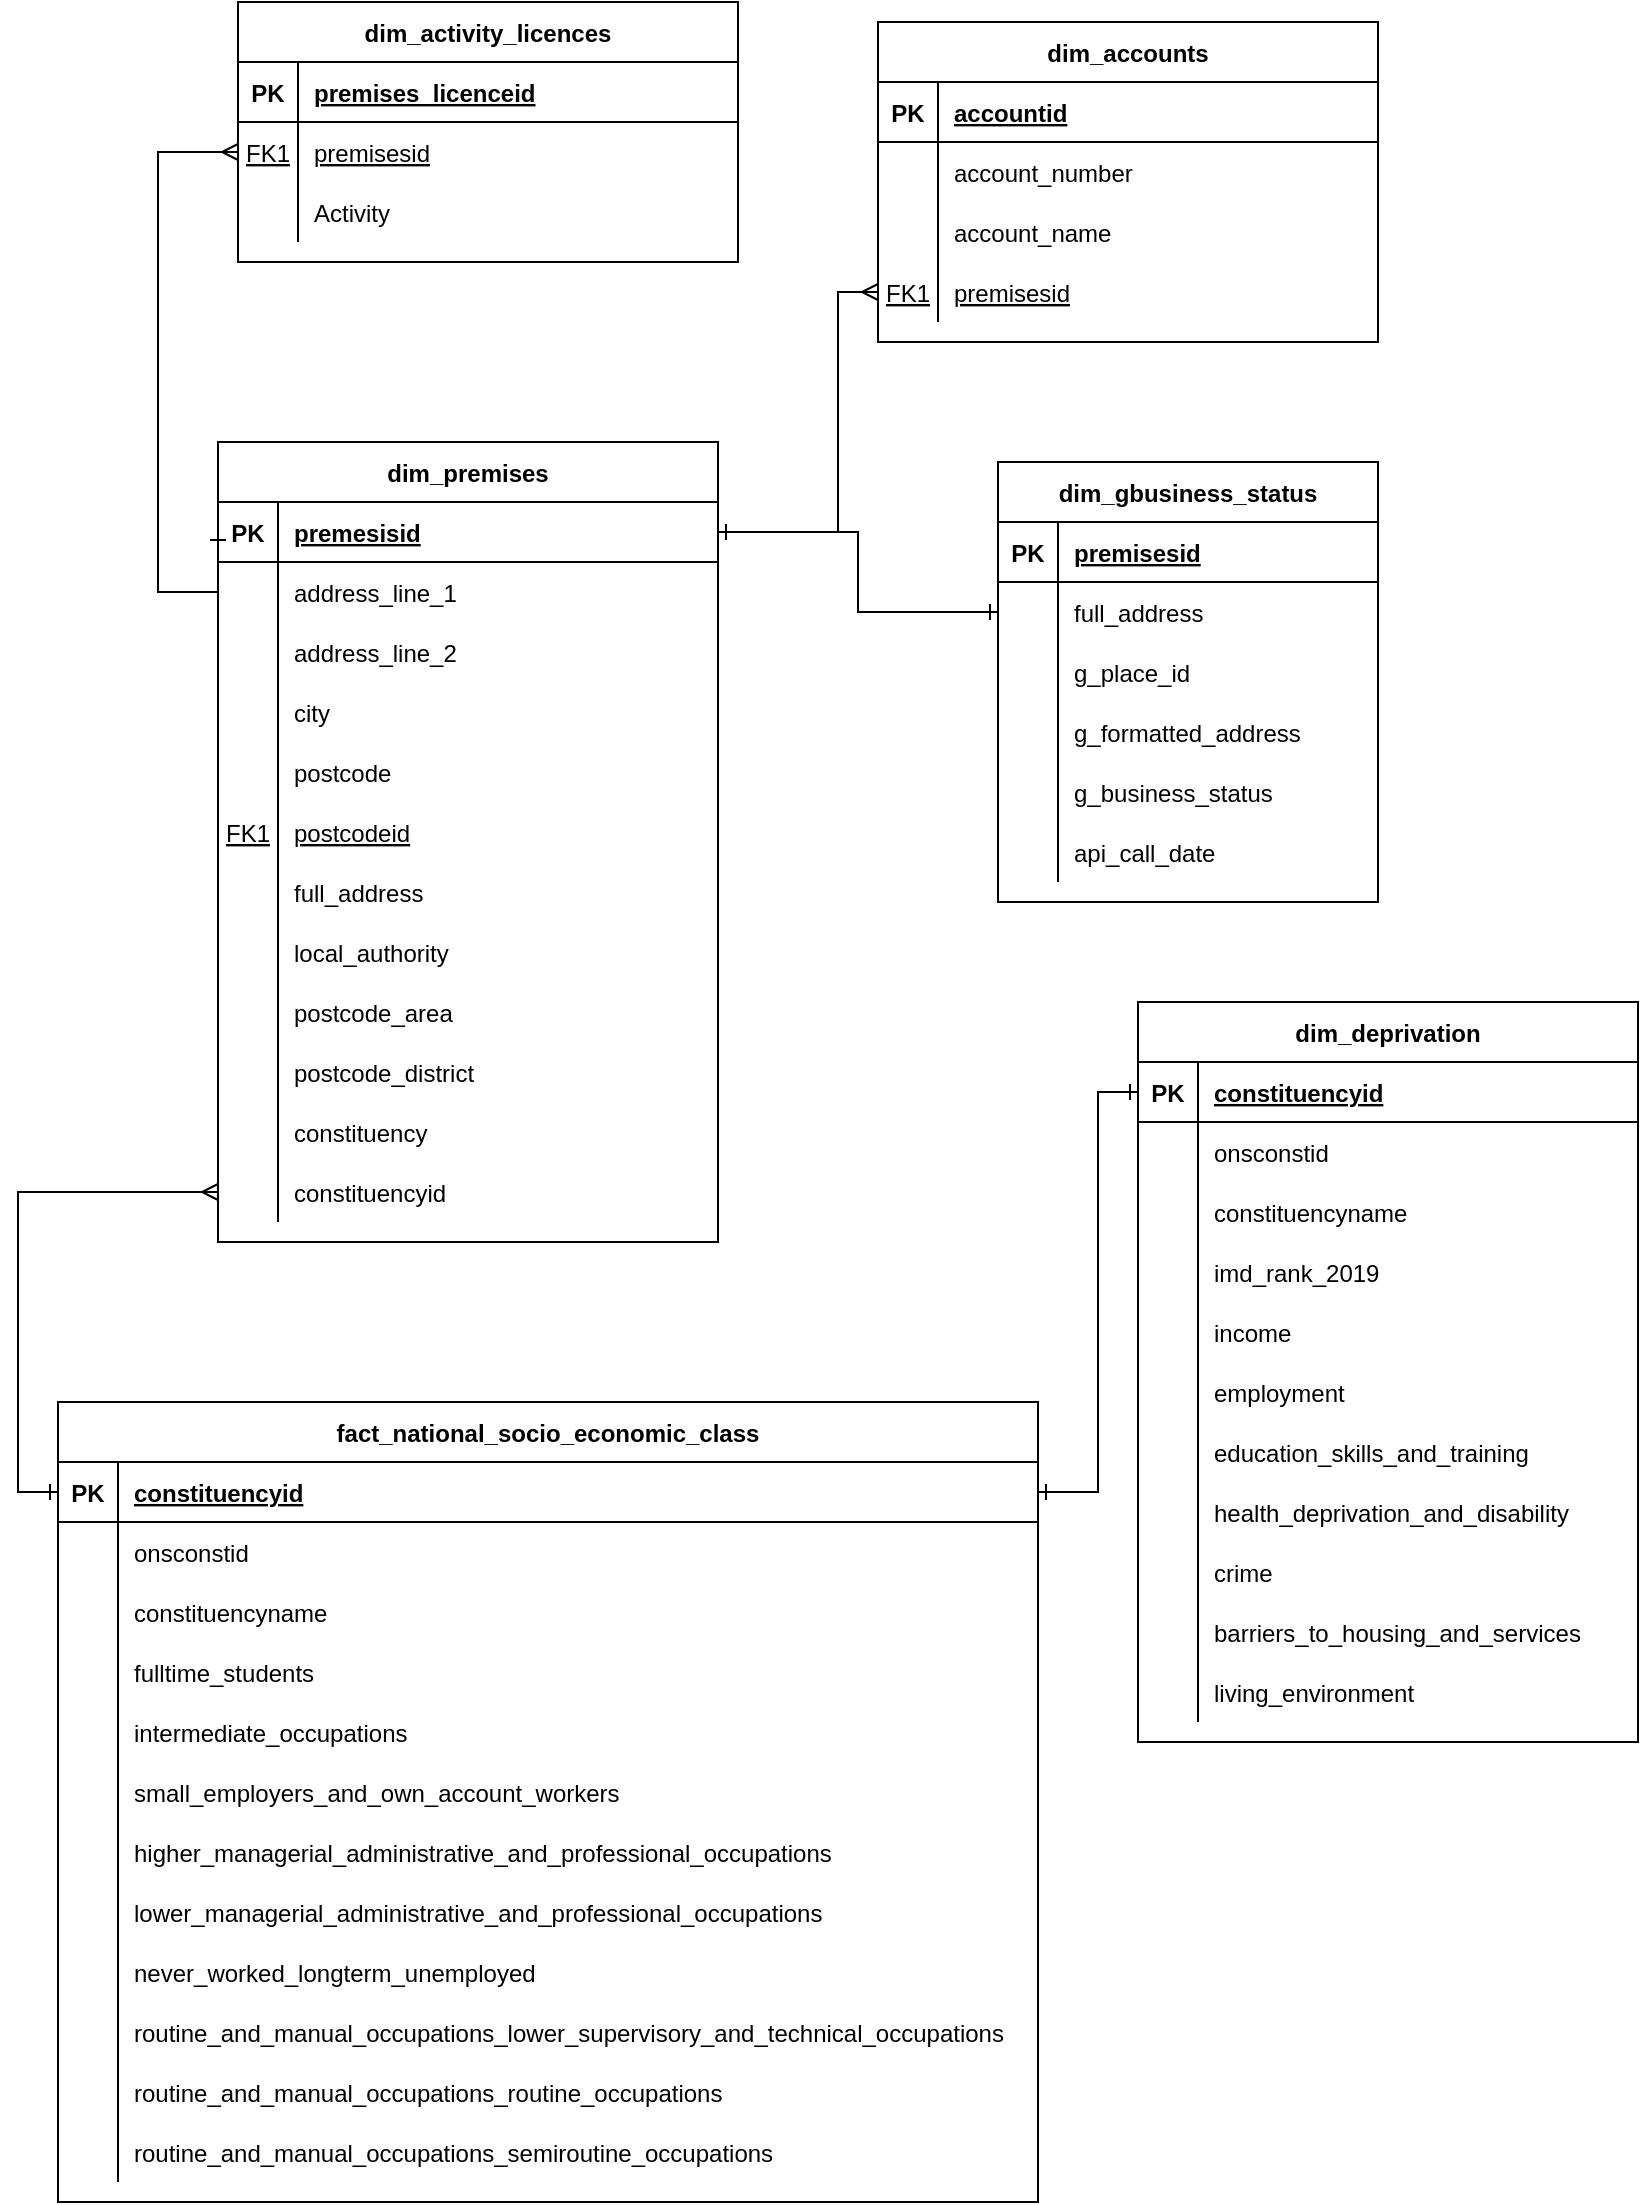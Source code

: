<mxfile version="26.0.4">
  <diagram id="R2lEEEUBdFMjLlhIrx00" name="Page-1">
    <mxGraphModel dx="1259" dy="686" grid="1" gridSize="10" guides="1" tooltips="1" connect="1" arrows="1" fold="1" page="1" pageScale="1" pageWidth="850" pageHeight="1100" math="0" shadow="0" extFonts="Permanent Marker^https://fonts.googleapis.com/css?family=Permanent+Marker">
      <root>
        <mxCell id="0" />
        <mxCell id="1" parent="0" />
        <mxCell id="C-vyLk0tnHw3VtMMgP7b-2" value="dim_activity_licences" style="shape=table;startSize=30;container=1;collapsible=1;childLayout=tableLayout;fixedRows=1;rowLines=0;fontStyle=1;align=center;resizeLast=1;" parent="1" vertex="1">
          <mxGeometry x="130" y="50" width="250" height="130" as="geometry" />
        </mxCell>
        <mxCell id="C-vyLk0tnHw3VtMMgP7b-3" value="" style="shape=partialRectangle;collapsible=0;dropTarget=0;pointerEvents=0;fillColor=none;points=[[0,0.5],[1,0.5]];portConstraint=eastwest;top=0;left=0;right=0;bottom=1;" parent="C-vyLk0tnHw3VtMMgP7b-2" vertex="1">
          <mxGeometry y="30" width="250" height="30" as="geometry" />
        </mxCell>
        <mxCell id="C-vyLk0tnHw3VtMMgP7b-4" value="PK" style="shape=partialRectangle;overflow=hidden;connectable=0;fillColor=none;top=0;left=0;bottom=0;right=0;fontStyle=1;" parent="C-vyLk0tnHw3VtMMgP7b-3" vertex="1">
          <mxGeometry width="30" height="30" as="geometry">
            <mxRectangle width="30" height="30" as="alternateBounds" />
          </mxGeometry>
        </mxCell>
        <mxCell id="C-vyLk0tnHw3VtMMgP7b-5" value="premises_licenceid" style="shape=partialRectangle;overflow=hidden;connectable=0;fillColor=none;top=0;left=0;bottom=0;right=0;align=left;spacingLeft=6;fontStyle=5;" parent="C-vyLk0tnHw3VtMMgP7b-3" vertex="1">
          <mxGeometry x="30" width="220" height="30" as="geometry">
            <mxRectangle width="220" height="30" as="alternateBounds" />
          </mxGeometry>
        </mxCell>
        <mxCell id="C-vyLk0tnHw3VtMMgP7b-6" value="" style="shape=partialRectangle;collapsible=0;dropTarget=0;pointerEvents=0;fillColor=none;points=[[0,0.5],[1,0.5]];portConstraint=eastwest;top=0;left=0;right=0;bottom=0;" parent="C-vyLk0tnHw3VtMMgP7b-2" vertex="1">
          <mxGeometry y="60" width="250" height="30" as="geometry" />
        </mxCell>
        <mxCell id="C-vyLk0tnHw3VtMMgP7b-7" value="FK1" style="shape=partialRectangle;overflow=hidden;connectable=0;fillColor=none;top=0;left=0;bottom=0;right=0;fontStyle=4" parent="C-vyLk0tnHw3VtMMgP7b-6" vertex="1">
          <mxGeometry width="30" height="30" as="geometry">
            <mxRectangle width="30" height="30" as="alternateBounds" />
          </mxGeometry>
        </mxCell>
        <mxCell id="C-vyLk0tnHw3VtMMgP7b-8" value="premisesid" style="shape=partialRectangle;overflow=hidden;connectable=0;fillColor=none;top=0;left=0;bottom=0;right=0;align=left;spacingLeft=6;fontStyle=4" parent="C-vyLk0tnHw3VtMMgP7b-6" vertex="1">
          <mxGeometry x="30" width="220" height="30" as="geometry">
            <mxRectangle width="220" height="30" as="alternateBounds" />
          </mxGeometry>
        </mxCell>
        <mxCell id="C-vyLk0tnHw3VtMMgP7b-9" value="" style="shape=partialRectangle;collapsible=0;dropTarget=0;pointerEvents=0;fillColor=none;points=[[0,0.5],[1,0.5]];portConstraint=eastwest;top=0;left=0;right=0;bottom=0;" parent="C-vyLk0tnHw3VtMMgP7b-2" vertex="1">
          <mxGeometry y="90" width="250" height="30" as="geometry" />
        </mxCell>
        <mxCell id="C-vyLk0tnHw3VtMMgP7b-10" value="" style="shape=partialRectangle;overflow=hidden;connectable=0;fillColor=none;top=0;left=0;bottom=0;right=0;" parent="C-vyLk0tnHw3VtMMgP7b-9" vertex="1">
          <mxGeometry width="30" height="30" as="geometry">
            <mxRectangle width="30" height="30" as="alternateBounds" />
          </mxGeometry>
        </mxCell>
        <mxCell id="C-vyLk0tnHw3VtMMgP7b-11" value="Activity" style="shape=partialRectangle;overflow=hidden;connectable=0;fillColor=none;top=0;left=0;bottom=0;right=0;align=left;spacingLeft=6;" parent="C-vyLk0tnHw3VtMMgP7b-9" vertex="1">
          <mxGeometry x="30" width="220" height="30" as="geometry">
            <mxRectangle width="220" height="30" as="alternateBounds" />
          </mxGeometry>
        </mxCell>
        <mxCell id="C-vyLk0tnHw3VtMMgP7b-23" value="dim_premises" style="shape=table;startSize=30;container=1;collapsible=1;childLayout=tableLayout;fixedRows=1;rowLines=0;fontStyle=1;align=center;resizeLast=1;" parent="1" vertex="1">
          <mxGeometry x="120" y="270" width="250" height="400" as="geometry" />
        </mxCell>
        <mxCell id="C-vyLk0tnHw3VtMMgP7b-24" value="" style="shape=partialRectangle;collapsible=0;dropTarget=0;pointerEvents=0;fillColor=none;points=[[0,0.5],[1,0.5]];portConstraint=eastwest;top=0;left=0;right=0;bottom=1;" parent="C-vyLk0tnHw3VtMMgP7b-23" vertex="1">
          <mxGeometry y="30" width="250" height="30" as="geometry" />
        </mxCell>
        <mxCell id="C-vyLk0tnHw3VtMMgP7b-25" value="PK" style="shape=partialRectangle;overflow=hidden;connectable=0;fillColor=none;top=0;left=0;bottom=0;right=0;fontStyle=1;" parent="C-vyLk0tnHw3VtMMgP7b-24" vertex="1">
          <mxGeometry width="30" height="30" as="geometry">
            <mxRectangle width="30" height="30" as="alternateBounds" />
          </mxGeometry>
        </mxCell>
        <mxCell id="C-vyLk0tnHw3VtMMgP7b-26" value="premesisid" style="shape=partialRectangle;overflow=hidden;connectable=0;fillColor=none;top=0;left=0;bottom=0;right=0;align=left;spacingLeft=6;fontStyle=5;" parent="C-vyLk0tnHw3VtMMgP7b-24" vertex="1">
          <mxGeometry x="30" width="220" height="30" as="geometry">
            <mxRectangle width="220" height="30" as="alternateBounds" />
          </mxGeometry>
        </mxCell>
        <mxCell id="C-vyLk0tnHw3VtMMgP7b-27" value="" style="shape=partialRectangle;collapsible=0;dropTarget=0;pointerEvents=0;fillColor=none;points=[[0,0.5],[1,0.5]];portConstraint=eastwest;top=0;left=0;right=0;bottom=0;" parent="C-vyLk0tnHw3VtMMgP7b-23" vertex="1">
          <mxGeometry y="60" width="250" height="30" as="geometry" />
        </mxCell>
        <mxCell id="C-vyLk0tnHw3VtMMgP7b-28" value="" style="shape=partialRectangle;overflow=hidden;connectable=0;fillColor=none;top=0;left=0;bottom=0;right=0;" parent="C-vyLk0tnHw3VtMMgP7b-27" vertex="1">
          <mxGeometry width="30" height="30" as="geometry">
            <mxRectangle width="30" height="30" as="alternateBounds" />
          </mxGeometry>
        </mxCell>
        <mxCell id="C-vyLk0tnHw3VtMMgP7b-29" value="address_line_1" style="shape=partialRectangle;overflow=hidden;connectable=0;fillColor=none;top=0;left=0;bottom=0;right=0;align=left;spacingLeft=6;" parent="C-vyLk0tnHw3VtMMgP7b-27" vertex="1">
          <mxGeometry x="30" width="220" height="30" as="geometry">
            <mxRectangle width="220" height="30" as="alternateBounds" />
          </mxGeometry>
        </mxCell>
        <mxCell id="blwR2HKxJo5WGY5ivQyR-8" style="shape=partialRectangle;collapsible=0;dropTarget=0;pointerEvents=0;fillColor=none;points=[[0,0.5],[1,0.5]];portConstraint=eastwest;top=0;left=0;right=0;bottom=0;" parent="C-vyLk0tnHw3VtMMgP7b-23" vertex="1">
          <mxGeometry y="90" width="250" height="30" as="geometry" />
        </mxCell>
        <mxCell id="blwR2HKxJo5WGY5ivQyR-9" style="shape=partialRectangle;overflow=hidden;connectable=0;fillColor=none;top=0;left=0;bottom=0;right=0;" parent="blwR2HKxJo5WGY5ivQyR-8" vertex="1">
          <mxGeometry width="30" height="30" as="geometry">
            <mxRectangle width="30" height="30" as="alternateBounds" />
          </mxGeometry>
        </mxCell>
        <mxCell id="blwR2HKxJo5WGY5ivQyR-10" value="address_line_2" style="shape=partialRectangle;overflow=hidden;connectable=0;fillColor=none;top=0;left=0;bottom=0;right=0;align=left;spacingLeft=6;" parent="blwR2HKxJo5WGY5ivQyR-8" vertex="1">
          <mxGeometry x="30" width="220" height="30" as="geometry">
            <mxRectangle width="220" height="30" as="alternateBounds" />
          </mxGeometry>
        </mxCell>
        <mxCell id="blwR2HKxJo5WGY5ivQyR-5" style="shape=partialRectangle;collapsible=0;dropTarget=0;pointerEvents=0;fillColor=none;points=[[0,0.5],[1,0.5]];portConstraint=eastwest;top=0;left=0;right=0;bottom=0;" parent="C-vyLk0tnHw3VtMMgP7b-23" vertex="1">
          <mxGeometry y="120" width="250" height="30" as="geometry" />
        </mxCell>
        <mxCell id="blwR2HKxJo5WGY5ivQyR-6" style="shape=partialRectangle;overflow=hidden;connectable=0;fillColor=none;top=0;left=0;bottom=0;right=0;" parent="blwR2HKxJo5WGY5ivQyR-5" vertex="1">
          <mxGeometry width="30" height="30" as="geometry">
            <mxRectangle width="30" height="30" as="alternateBounds" />
          </mxGeometry>
        </mxCell>
        <mxCell id="blwR2HKxJo5WGY5ivQyR-7" value="city" style="shape=partialRectangle;overflow=hidden;connectable=0;fillColor=none;top=0;left=0;bottom=0;right=0;align=left;spacingLeft=6;" parent="blwR2HKxJo5WGY5ivQyR-5" vertex="1">
          <mxGeometry x="30" width="220" height="30" as="geometry">
            <mxRectangle width="220" height="30" as="alternateBounds" />
          </mxGeometry>
        </mxCell>
        <mxCell id="blwR2HKxJo5WGY5ivQyR-2" style="shape=partialRectangle;collapsible=0;dropTarget=0;pointerEvents=0;fillColor=none;points=[[0,0.5],[1,0.5]];portConstraint=eastwest;top=0;left=0;right=0;bottom=0;" parent="C-vyLk0tnHw3VtMMgP7b-23" vertex="1">
          <mxGeometry y="150" width="250" height="30" as="geometry" />
        </mxCell>
        <mxCell id="blwR2HKxJo5WGY5ivQyR-3" style="shape=partialRectangle;overflow=hidden;connectable=0;fillColor=none;top=0;left=0;bottom=0;right=0;" parent="blwR2HKxJo5WGY5ivQyR-2" vertex="1">
          <mxGeometry width="30" height="30" as="geometry">
            <mxRectangle width="30" height="30" as="alternateBounds" />
          </mxGeometry>
        </mxCell>
        <mxCell id="blwR2HKxJo5WGY5ivQyR-4" value="postcode" style="shape=partialRectangle;overflow=hidden;connectable=0;fillColor=none;top=0;left=0;bottom=0;right=0;align=left;spacingLeft=6;" parent="blwR2HKxJo5WGY5ivQyR-2" vertex="1">
          <mxGeometry x="30" width="220" height="30" as="geometry">
            <mxRectangle width="220" height="30" as="alternateBounds" />
          </mxGeometry>
        </mxCell>
        <mxCell id="31KEZXRuIK3fxVOwYcJJ-1" style="shape=partialRectangle;collapsible=0;dropTarget=0;pointerEvents=0;fillColor=none;points=[[0,0.5],[1,0.5]];portConstraint=eastwest;top=0;left=0;right=0;bottom=0;" parent="C-vyLk0tnHw3VtMMgP7b-23" vertex="1">
          <mxGeometry y="180" width="250" height="30" as="geometry" />
        </mxCell>
        <mxCell id="31KEZXRuIK3fxVOwYcJJ-2" value="FK1" style="shape=partialRectangle;overflow=hidden;connectable=0;fillColor=none;top=0;left=0;bottom=0;right=0;fontStyle=4" parent="31KEZXRuIK3fxVOwYcJJ-1" vertex="1">
          <mxGeometry width="30" height="30" as="geometry">
            <mxRectangle width="30" height="30" as="alternateBounds" />
          </mxGeometry>
        </mxCell>
        <mxCell id="31KEZXRuIK3fxVOwYcJJ-3" value="postcodeid" style="shape=partialRectangle;overflow=hidden;connectable=0;fillColor=none;top=0;left=0;bottom=0;right=0;align=left;spacingLeft=6;fontStyle=4" parent="31KEZXRuIK3fxVOwYcJJ-1" vertex="1">
          <mxGeometry x="30" width="220" height="30" as="geometry">
            <mxRectangle width="220" height="30" as="alternateBounds" />
          </mxGeometry>
        </mxCell>
        <mxCell id="blwR2HKxJo5WGY5ivQyR-58" style="shape=partialRectangle;collapsible=0;dropTarget=0;pointerEvents=0;fillColor=none;points=[[0,0.5],[1,0.5]];portConstraint=eastwest;top=0;left=0;right=0;bottom=0;" parent="C-vyLk0tnHw3VtMMgP7b-23" vertex="1">
          <mxGeometry y="210" width="250" height="30" as="geometry" />
        </mxCell>
        <mxCell id="blwR2HKxJo5WGY5ivQyR-59" style="shape=partialRectangle;overflow=hidden;connectable=0;fillColor=none;top=0;left=0;bottom=0;right=0;" parent="blwR2HKxJo5WGY5ivQyR-58" vertex="1">
          <mxGeometry width="30" height="30" as="geometry">
            <mxRectangle width="30" height="30" as="alternateBounds" />
          </mxGeometry>
        </mxCell>
        <mxCell id="blwR2HKxJo5WGY5ivQyR-60" value="full_address" style="shape=partialRectangle;overflow=hidden;connectable=0;fillColor=none;top=0;left=0;bottom=0;right=0;align=left;spacingLeft=6;" parent="blwR2HKxJo5WGY5ivQyR-58" vertex="1">
          <mxGeometry x="30" width="220" height="30" as="geometry">
            <mxRectangle width="220" height="30" as="alternateBounds" />
          </mxGeometry>
        </mxCell>
        <mxCell id="blwR2HKxJo5WGY5ivQyR-61" style="shape=partialRectangle;collapsible=0;dropTarget=0;pointerEvents=0;fillColor=none;points=[[0,0.5],[1,0.5]];portConstraint=eastwest;top=0;left=0;right=0;bottom=0;" parent="C-vyLk0tnHw3VtMMgP7b-23" vertex="1">
          <mxGeometry y="240" width="250" height="30" as="geometry" />
        </mxCell>
        <mxCell id="blwR2HKxJo5WGY5ivQyR-62" style="shape=partialRectangle;overflow=hidden;connectable=0;fillColor=none;top=0;left=0;bottom=0;right=0;" parent="blwR2HKxJo5WGY5ivQyR-61" vertex="1">
          <mxGeometry width="30" height="30" as="geometry">
            <mxRectangle width="30" height="30" as="alternateBounds" />
          </mxGeometry>
        </mxCell>
        <mxCell id="blwR2HKxJo5WGY5ivQyR-63" value="local_authority" style="shape=partialRectangle;overflow=hidden;connectable=0;fillColor=none;top=0;left=0;bottom=0;right=0;align=left;spacingLeft=6;" parent="blwR2HKxJo5WGY5ivQyR-61" vertex="1">
          <mxGeometry x="30" width="220" height="30" as="geometry">
            <mxRectangle width="220" height="30" as="alternateBounds" />
          </mxGeometry>
        </mxCell>
        <mxCell id="CRm_1fGnL9gnfe-iebsa-4" style="shape=partialRectangle;collapsible=0;dropTarget=0;pointerEvents=0;fillColor=none;points=[[0,0.5],[1,0.5]];portConstraint=eastwest;top=0;left=0;right=0;bottom=0;" parent="C-vyLk0tnHw3VtMMgP7b-23" vertex="1">
          <mxGeometry y="270" width="250" height="30" as="geometry" />
        </mxCell>
        <mxCell id="CRm_1fGnL9gnfe-iebsa-5" style="shape=partialRectangle;overflow=hidden;connectable=0;fillColor=none;top=0;left=0;bottom=0;right=0;" parent="CRm_1fGnL9gnfe-iebsa-4" vertex="1">
          <mxGeometry width="30" height="30" as="geometry">
            <mxRectangle width="30" height="30" as="alternateBounds" />
          </mxGeometry>
        </mxCell>
        <mxCell id="CRm_1fGnL9gnfe-iebsa-6" value="postcode_area" style="shape=partialRectangle;overflow=hidden;connectable=0;fillColor=none;top=0;left=0;bottom=0;right=0;align=left;spacingLeft=6;" parent="CRm_1fGnL9gnfe-iebsa-4" vertex="1">
          <mxGeometry x="30" width="220" height="30" as="geometry">
            <mxRectangle width="220" height="30" as="alternateBounds" />
          </mxGeometry>
        </mxCell>
        <mxCell id="CRm_1fGnL9gnfe-iebsa-7" style="shape=partialRectangle;collapsible=0;dropTarget=0;pointerEvents=0;fillColor=none;points=[[0,0.5],[1,0.5]];portConstraint=eastwest;top=0;left=0;right=0;bottom=0;" parent="C-vyLk0tnHw3VtMMgP7b-23" vertex="1">
          <mxGeometry y="300" width="250" height="30" as="geometry" />
        </mxCell>
        <mxCell id="CRm_1fGnL9gnfe-iebsa-8" style="shape=partialRectangle;overflow=hidden;connectable=0;fillColor=none;top=0;left=0;bottom=0;right=0;" parent="CRm_1fGnL9gnfe-iebsa-7" vertex="1">
          <mxGeometry width="30" height="30" as="geometry">
            <mxRectangle width="30" height="30" as="alternateBounds" />
          </mxGeometry>
        </mxCell>
        <mxCell id="CRm_1fGnL9gnfe-iebsa-9" value="postcode_district" style="shape=partialRectangle;overflow=hidden;connectable=0;fillColor=none;top=0;left=0;bottom=0;right=0;align=left;spacingLeft=6;" parent="CRm_1fGnL9gnfe-iebsa-7" vertex="1">
          <mxGeometry x="30" width="220" height="30" as="geometry">
            <mxRectangle width="220" height="30" as="alternateBounds" />
          </mxGeometry>
        </mxCell>
        <mxCell id="CRm_1fGnL9gnfe-iebsa-10" style="shape=partialRectangle;collapsible=0;dropTarget=0;pointerEvents=0;fillColor=none;points=[[0,0.5],[1,0.5]];portConstraint=eastwest;top=0;left=0;right=0;bottom=0;" parent="C-vyLk0tnHw3VtMMgP7b-23" vertex="1">
          <mxGeometry y="330" width="250" height="30" as="geometry" />
        </mxCell>
        <mxCell id="CRm_1fGnL9gnfe-iebsa-11" style="shape=partialRectangle;overflow=hidden;connectable=0;fillColor=none;top=0;left=0;bottom=0;right=0;" parent="CRm_1fGnL9gnfe-iebsa-10" vertex="1">
          <mxGeometry width="30" height="30" as="geometry">
            <mxRectangle width="30" height="30" as="alternateBounds" />
          </mxGeometry>
        </mxCell>
        <mxCell id="CRm_1fGnL9gnfe-iebsa-12" value="constituency" style="shape=partialRectangle;overflow=hidden;connectable=0;fillColor=none;top=0;left=0;bottom=0;right=0;align=left;spacingLeft=6;" parent="CRm_1fGnL9gnfe-iebsa-10" vertex="1">
          <mxGeometry x="30" width="220" height="30" as="geometry">
            <mxRectangle width="220" height="30" as="alternateBounds" />
          </mxGeometry>
        </mxCell>
        <mxCell id="CRm_1fGnL9gnfe-iebsa-13" style="shape=partialRectangle;collapsible=0;dropTarget=0;pointerEvents=0;fillColor=none;points=[[0,0.5],[1,0.5]];portConstraint=eastwest;top=0;left=0;right=0;bottom=0;" parent="C-vyLk0tnHw3VtMMgP7b-23" vertex="1">
          <mxGeometry y="360" width="250" height="30" as="geometry" />
        </mxCell>
        <mxCell id="CRm_1fGnL9gnfe-iebsa-14" style="shape=partialRectangle;overflow=hidden;connectable=0;fillColor=none;top=0;left=0;bottom=0;right=0;" parent="CRm_1fGnL9gnfe-iebsa-13" vertex="1">
          <mxGeometry width="30" height="30" as="geometry">
            <mxRectangle width="30" height="30" as="alternateBounds" />
          </mxGeometry>
        </mxCell>
        <mxCell id="CRm_1fGnL9gnfe-iebsa-15" value="constituencyid" style="shape=partialRectangle;overflow=hidden;connectable=0;fillColor=none;top=0;left=0;bottom=0;right=0;align=left;spacingLeft=6;" parent="CRm_1fGnL9gnfe-iebsa-13" vertex="1">
          <mxGeometry x="30" width="220" height="30" as="geometry">
            <mxRectangle width="220" height="30" as="alternateBounds" />
          </mxGeometry>
        </mxCell>
        <mxCell id="blwR2HKxJo5WGY5ivQyR-64" style="edgeStyle=orthogonalEdgeStyle;rounded=0;orthogonalLoop=1;jettySize=auto;html=1;exitX=0;exitY=0.5;exitDx=0;exitDy=0;startArrow=ERone;startFill=0;endArrow=ERmany;endFill=0;entryX=0;entryY=0.5;entryDx=0;entryDy=0;" parent="1" source="C-vyLk0tnHw3VtMMgP7b-24" target="C-vyLk0tnHw3VtMMgP7b-6" edge="1">
          <mxGeometry relative="1" as="geometry">
            <Array as="points">
              <mxPoint x="90" y="345" />
              <mxPoint x="90" y="125" />
            </Array>
          </mxGeometry>
        </mxCell>
        <mxCell id="31KEZXRuIK3fxVOwYcJJ-46" value="dim_deprivation" style="shape=table;startSize=30;container=1;collapsible=1;childLayout=tableLayout;fixedRows=1;rowLines=0;fontStyle=1;align=center;resizeLast=1;" parent="1" vertex="1">
          <mxGeometry x="580" y="550" width="250" height="370" as="geometry" />
        </mxCell>
        <mxCell id="31KEZXRuIK3fxVOwYcJJ-47" value="" style="shape=partialRectangle;collapsible=0;dropTarget=0;pointerEvents=0;fillColor=none;points=[[0,0.5],[1,0.5]];portConstraint=eastwest;top=0;left=0;right=0;bottom=1;" parent="31KEZXRuIK3fxVOwYcJJ-46" vertex="1">
          <mxGeometry y="30" width="250" height="30" as="geometry" />
        </mxCell>
        <mxCell id="31KEZXRuIK3fxVOwYcJJ-48" value="PK" style="shape=partialRectangle;overflow=hidden;connectable=0;fillColor=none;top=0;left=0;bottom=0;right=0;fontStyle=1;" parent="31KEZXRuIK3fxVOwYcJJ-47" vertex="1">
          <mxGeometry width="30" height="30" as="geometry">
            <mxRectangle width="30" height="30" as="alternateBounds" />
          </mxGeometry>
        </mxCell>
        <mxCell id="31KEZXRuIK3fxVOwYcJJ-49" value="constituencyid" style="shape=partialRectangle;overflow=hidden;connectable=0;fillColor=none;top=0;left=0;bottom=0;right=0;align=left;spacingLeft=6;fontStyle=5;" parent="31KEZXRuIK3fxVOwYcJJ-47" vertex="1">
          <mxGeometry x="30" width="220" height="30" as="geometry">
            <mxRectangle width="220" height="30" as="alternateBounds" />
          </mxGeometry>
        </mxCell>
        <mxCell id="I6cjK9rNQVHKVCPaH5Sm-27" style="shape=partialRectangle;collapsible=0;dropTarget=0;pointerEvents=0;fillColor=none;points=[[0,0.5],[1,0.5]];portConstraint=eastwest;top=0;left=0;right=0;bottom=0;" parent="31KEZXRuIK3fxVOwYcJJ-46" vertex="1">
          <mxGeometry y="60" width="250" height="30" as="geometry" />
        </mxCell>
        <mxCell id="I6cjK9rNQVHKVCPaH5Sm-28" style="shape=partialRectangle;overflow=hidden;connectable=0;fillColor=none;top=0;left=0;bottom=0;right=0;" parent="I6cjK9rNQVHKVCPaH5Sm-27" vertex="1">
          <mxGeometry width="30" height="30" as="geometry">
            <mxRectangle width="30" height="30" as="alternateBounds" />
          </mxGeometry>
        </mxCell>
        <mxCell id="I6cjK9rNQVHKVCPaH5Sm-29" value="onsconstid" style="shape=partialRectangle;overflow=hidden;connectable=0;fillColor=none;top=0;left=0;bottom=0;right=0;align=left;spacingLeft=6;" parent="I6cjK9rNQVHKVCPaH5Sm-27" vertex="1">
          <mxGeometry x="30" width="220" height="30" as="geometry">
            <mxRectangle width="220" height="30" as="alternateBounds" />
          </mxGeometry>
        </mxCell>
        <mxCell id="31KEZXRuIK3fxVOwYcJJ-50" value="" style="shape=partialRectangle;collapsible=0;dropTarget=0;pointerEvents=0;fillColor=none;points=[[0,0.5],[1,0.5]];portConstraint=eastwest;top=0;left=0;right=0;bottom=0;" parent="31KEZXRuIK3fxVOwYcJJ-46" vertex="1">
          <mxGeometry y="90" width="250" height="30" as="geometry" />
        </mxCell>
        <mxCell id="31KEZXRuIK3fxVOwYcJJ-51" value="" style="shape=partialRectangle;overflow=hidden;connectable=0;fillColor=none;top=0;left=0;bottom=0;right=0;" parent="31KEZXRuIK3fxVOwYcJJ-50" vertex="1">
          <mxGeometry width="30" height="30" as="geometry">
            <mxRectangle width="30" height="30" as="alternateBounds" />
          </mxGeometry>
        </mxCell>
        <mxCell id="31KEZXRuIK3fxVOwYcJJ-52" value="constituencyname" style="shape=partialRectangle;overflow=hidden;connectable=0;fillColor=none;top=0;left=0;bottom=0;right=0;align=left;spacingLeft=6;" parent="31KEZXRuIK3fxVOwYcJJ-50" vertex="1">
          <mxGeometry x="30" width="220" height="30" as="geometry">
            <mxRectangle width="220" height="30" as="alternateBounds" />
          </mxGeometry>
        </mxCell>
        <mxCell id="31KEZXRuIK3fxVOwYcJJ-53" style="shape=partialRectangle;collapsible=0;dropTarget=0;pointerEvents=0;fillColor=none;points=[[0,0.5],[1,0.5]];portConstraint=eastwest;top=0;left=0;right=0;bottom=0;" parent="31KEZXRuIK3fxVOwYcJJ-46" vertex="1">
          <mxGeometry y="120" width="250" height="30" as="geometry" />
        </mxCell>
        <mxCell id="31KEZXRuIK3fxVOwYcJJ-54" style="shape=partialRectangle;overflow=hidden;connectable=0;fillColor=none;top=0;left=0;bottom=0;right=0;" parent="31KEZXRuIK3fxVOwYcJJ-53" vertex="1">
          <mxGeometry width="30" height="30" as="geometry">
            <mxRectangle width="30" height="30" as="alternateBounds" />
          </mxGeometry>
        </mxCell>
        <mxCell id="31KEZXRuIK3fxVOwYcJJ-55" value="imd_rank_2019" style="shape=partialRectangle;overflow=hidden;connectable=0;fillColor=none;top=0;left=0;bottom=0;right=0;align=left;spacingLeft=6;" parent="31KEZXRuIK3fxVOwYcJJ-53" vertex="1">
          <mxGeometry x="30" width="220" height="30" as="geometry">
            <mxRectangle width="220" height="30" as="alternateBounds" />
          </mxGeometry>
        </mxCell>
        <mxCell id="31KEZXRuIK3fxVOwYcJJ-59" style="shape=partialRectangle;collapsible=0;dropTarget=0;pointerEvents=0;fillColor=none;points=[[0,0.5],[1,0.5]];portConstraint=eastwest;top=0;left=0;right=0;bottom=0;" parent="31KEZXRuIK3fxVOwYcJJ-46" vertex="1">
          <mxGeometry y="150" width="250" height="30" as="geometry" />
        </mxCell>
        <mxCell id="31KEZXRuIK3fxVOwYcJJ-60" style="shape=partialRectangle;overflow=hidden;connectable=0;fillColor=none;top=0;left=0;bottom=0;right=0;" parent="31KEZXRuIK3fxVOwYcJJ-59" vertex="1">
          <mxGeometry width="30" height="30" as="geometry">
            <mxRectangle width="30" height="30" as="alternateBounds" />
          </mxGeometry>
        </mxCell>
        <mxCell id="31KEZXRuIK3fxVOwYcJJ-61" value="income" style="shape=partialRectangle;overflow=hidden;connectable=0;fillColor=none;top=0;left=0;bottom=0;right=0;align=left;spacingLeft=6;" parent="31KEZXRuIK3fxVOwYcJJ-59" vertex="1">
          <mxGeometry x="30" width="220" height="30" as="geometry">
            <mxRectangle width="220" height="30" as="alternateBounds" />
          </mxGeometry>
        </mxCell>
        <mxCell id="31KEZXRuIK3fxVOwYcJJ-62" style="shape=partialRectangle;collapsible=0;dropTarget=0;pointerEvents=0;fillColor=none;points=[[0,0.5],[1,0.5]];portConstraint=eastwest;top=0;left=0;right=0;bottom=0;" parent="31KEZXRuIK3fxVOwYcJJ-46" vertex="1">
          <mxGeometry y="180" width="250" height="30" as="geometry" />
        </mxCell>
        <mxCell id="31KEZXRuIK3fxVOwYcJJ-63" style="shape=partialRectangle;overflow=hidden;connectable=0;fillColor=none;top=0;left=0;bottom=0;right=0;" parent="31KEZXRuIK3fxVOwYcJJ-62" vertex="1">
          <mxGeometry width="30" height="30" as="geometry">
            <mxRectangle width="30" height="30" as="alternateBounds" />
          </mxGeometry>
        </mxCell>
        <mxCell id="31KEZXRuIK3fxVOwYcJJ-64" value="employment" style="shape=partialRectangle;overflow=hidden;connectable=0;fillColor=none;top=0;left=0;bottom=0;right=0;align=left;spacingLeft=6;" parent="31KEZXRuIK3fxVOwYcJJ-62" vertex="1">
          <mxGeometry x="30" width="220" height="30" as="geometry">
            <mxRectangle width="220" height="30" as="alternateBounds" />
          </mxGeometry>
        </mxCell>
        <mxCell id="31KEZXRuIK3fxVOwYcJJ-65" style="shape=partialRectangle;collapsible=0;dropTarget=0;pointerEvents=0;fillColor=none;points=[[0,0.5],[1,0.5]];portConstraint=eastwest;top=0;left=0;right=0;bottom=0;" parent="31KEZXRuIK3fxVOwYcJJ-46" vertex="1">
          <mxGeometry y="210" width="250" height="30" as="geometry" />
        </mxCell>
        <mxCell id="31KEZXRuIK3fxVOwYcJJ-66" style="shape=partialRectangle;overflow=hidden;connectable=0;fillColor=none;top=0;left=0;bottom=0;right=0;" parent="31KEZXRuIK3fxVOwYcJJ-65" vertex="1">
          <mxGeometry width="30" height="30" as="geometry">
            <mxRectangle width="30" height="30" as="alternateBounds" />
          </mxGeometry>
        </mxCell>
        <mxCell id="31KEZXRuIK3fxVOwYcJJ-67" value="education_skills_and_training" style="shape=partialRectangle;overflow=hidden;connectable=0;fillColor=none;top=0;left=0;bottom=0;right=0;align=left;spacingLeft=6;" parent="31KEZXRuIK3fxVOwYcJJ-65" vertex="1">
          <mxGeometry x="30" width="220" height="30" as="geometry">
            <mxRectangle width="220" height="30" as="alternateBounds" />
          </mxGeometry>
        </mxCell>
        <mxCell id="31KEZXRuIK3fxVOwYcJJ-68" style="shape=partialRectangle;collapsible=0;dropTarget=0;pointerEvents=0;fillColor=none;points=[[0,0.5],[1,0.5]];portConstraint=eastwest;top=0;left=0;right=0;bottom=0;" parent="31KEZXRuIK3fxVOwYcJJ-46" vertex="1">
          <mxGeometry y="240" width="250" height="30" as="geometry" />
        </mxCell>
        <mxCell id="31KEZXRuIK3fxVOwYcJJ-69" style="shape=partialRectangle;overflow=hidden;connectable=0;fillColor=none;top=0;left=0;bottom=0;right=0;" parent="31KEZXRuIK3fxVOwYcJJ-68" vertex="1">
          <mxGeometry width="30" height="30" as="geometry">
            <mxRectangle width="30" height="30" as="alternateBounds" />
          </mxGeometry>
        </mxCell>
        <mxCell id="31KEZXRuIK3fxVOwYcJJ-70" value="health_deprivation_and_disability" style="shape=partialRectangle;overflow=hidden;connectable=0;fillColor=none;top=0;left=0;bottom=0;right=0;align=left;spacingLeft=6;" parent="31KEZXRuIK3fxVOwYcJJ-68" vertex="1">
          <mxGeometry x="30" width="220" height="30" as="geometry">
            <mxRectangle width="220" height="30" as="alternateBounds" />
          </mxGeometry>
        </mxCell>
        <mxCell id="31KEZXRuIK3fxVOwYcJJ-71" style="shape=partialRectangle;collapsible=0;dropTarget=0;pointerEvents=0;fillColor=none;points=[[0,0.5],[1,0.5]];portConstraint=eastwest;top=0;left=0;right=0;bottom=0;" parent="31KEZXRuIK3fxVOwYcJJ-46" vertex="1">
          <mxGeometry y="270" width="250" height="30" as="geometry" />
        </mxCell>
        <mxCell id="31KEZXRuIK3fxVOwYcJJ-72" style="shape=partialRectangle;overflow=hidden;connectable=0;fillColor=none;top=0;left=0;bottom=0;right=0;" parent="31KEZXRuIK3fxVOwYcJJ-71" vertex="1">
          <mxGeometry width="30" height="30" as="geometry">
            <mxRectangle width="30" height="30" as="alternateBounds" />
          </mxGeometry>
        </mxCell>
        <mxCell id="31KEZXRuIK3fxVOwYcJJ-73" value="crime" style="shape=partialRectangle;overflow=hidden;connectable=0;fillColor=none;top=0;left=0;bottom=0;right=0;align=left;spacingLeft=6;" parent="31KEZXRuIK3fxVOwYcJJ-71" vertex="1">
          <mxGeometry x="30" width="220" height="30" as="geometry">
            <mxRectangle width="220" height="30" as="alternateBounds" />
          </mxGeometry>
        </mxCell>
        <mxCell id="31KEZXRuIK3fxVOwYcJJ-74" style="shape=partialRectangle;collapsible=0;dropTarget=0;pointerEvents=0;fillColor=none;points=[[0,0.5],[1,0.5]];portConstraint=eastwest;top=0;left=0;right=0;bottom=0;" parent="31KEZXRuIK3fxVOwYcJJ-46" vertex="1">
          <mxGeometry y="300" width="250" height="30" as="geometry" />
        </mxCell>
        <mxCell id="31KEZXRuIK3fxVOwYcJJ-75" style="shape=partialRectangle;overflow=hidden;connectable=0;fillColor=none;top=0;left=0;bottom=0;right=0;" parent="31KEZXRuIK3fxVOwYcJJ-74" vertex="1">
          <mxGeometry width="30" height="30" as="geometry">
            <mxRectangle width="30" height="30" as="alternateBounds" />
          </mxGeometry>
        </mxCell>
        <mxCell id="31KEZXRuIK3fxVOwYcJJ-76" value="barriers_to_housing_and_services" style="shape=partialRectangle;overflow=hidden;connectable=0;fillColor=none;top=0;left=0;bottom=0;right=0;align=left;spacingLeft=6;" parent="31KEZXRuIK3fxVOwYcJJ-74" vertex="1">
          <mxGeometry x="30" width="220" height="30" as="geometry">
            <mxRectangle width="220" height="30" as="alternateBounds" />
          </mxGeometry>
        </mxCell>
        <mxCell id="31KEZXRuIK3fxVOwYcJJ-77" style="shape=partialRectangle;collapsible=0;dropTarget=0;pointerEvents=0;fillColor=none;points=[[0,0.5],[1,0.5]];portConstraint=eastwest;top=0;left=0;right=0;bottom=0;" parent="31KEZXRuIK3fxVOwYcJJ-46" vertex="1">
          <mxGeometry y="330" width="250" height="30" as="geometry" />
        </mxCell>
        <mxCell id="31KEZXRuIK3fxVOwYcJJ-78" style="shape=partialRectangle;overflow=hidden;connectable=0;fillColor=none;top=0;left=0;bottom=0;right=0;" parent="31KEZXRuIK3fxVOwYcJJ-77" vertex="1">
          <mxGeometry width="30" height="30" as="geometry">
            <mxRectangle width="30" height="30" as="alternateBounds" />
          </mxGeometry>
        </mxCell>
        <mxCell id="31KEZXRuIK3fxVOwYcJJ-79" value="living_environment" style="shape=partialRectangle;overflow=hidden;connectable=0;fillColor=none;top=0;left=0;bottom=0;right=0;align=left;spacingLeft=6;" parent="31KEZXRuIK3fxVOwYcJJ-77" vertex="1">
          <mxGeometry x="30" width="220" height="30" as="geometry">
            <mxRectangle width="220" height="30" as="alternateBounds" />
          </mxGeometry>
        </mxCell>
        <mxCell id="n8HSf5kuPVpnNOSW-F3q-1" value="fact_national_socio_economic_class" style="shape=table;startSize=30;container=1;collapsible=1;childLayout=tableLayout;fixedRows=1;rowLines=0;fontStyle=1;align=center;resizeLast=1;" parent="1" vertex="1">
          <mxGeometry x="40" y="750" width="490" height="400" as="geometry" />
        </mxCell>
        <mxCell id="n8HSf5kuPVpnNOSW-F3q-2" value="" style="shape=partialRectangle;collapsible=0;dropTarget=0;pointerEvents=0;fillColor=none;points=[[0,0.5],[1,0.5]];portConstraint=eastwest;top=0;left=0;right=0;bottom=1;" parent="n8HSf5kuPVpnNOSW-F3q-1" vertex="1">
          <mxGeometry y="30" width="490" height="30" as="geometry" />
        </mxCell>
        <mxCell id="n8HSf5kuPVpnNOSW-F3q-3" value="PK" style="shape=partialRectangle;overflow=hidden;connectable=0;fillColor=none;top=0;left=0;bottom=0;right=0;fontStyle=1;" parent="n8HSf5kuPVpnNOSW-F3q-2" vertex="1">
          <mxGeometry width="30" height="30" as="geometry">
            <mxRectangle width="30" height="30" as="alternateBounds" />
          </mxGeometry>
        </mxCell>
        <mxCell id="n8HSf5kuPVpnNOSW-F3q-4" value="constituencyid" style="shape=partialRectangle;overflow=hidden;connectable=0;fillColor=none;top=0;left=0;bottom=0;right=0;align=left;spacingLeft=6;fontStyle=5;" parent="n8HSf5kuPVpnNOSW-F3q-2" vertex="1">
          <mxGeometry x="30" width="460" height="30" as="geometry">
            <mxRectangle width="460" height="30" as="alternateBounds" />
          </mxGeometry>
        </mxCell>
        <mxCell id="n8HSf5kuPVpnNOSW-F3q-5" value="" style="shape=partialRectangle;collapsible=0;dropTarget=0;pointerEvents=0;fillColor=none;points=[[0,0.5],[1,0.5]];portConstraint=eastwest;top=0;left=0;right=0;bottom=0;" parent="n8HSf5kuPVpnNOSW-F3q-1" vertex="1">
          <mxGeometry y="60" width="490" height="30" as="geometry" />
        </mxCell>
        <mxCell id="n8HSf5kuPVpnNOSW-F3q-6" value="" style="shape=partialRectangle;overflow=hidden;connectable=0;fillColor=none;top=0;left=0;bottom=0;right=0;" parent="n8HSf5kuPVpnNOSW-F3q-5" vertex="1">
          <mxGeometry width="30" height="30" as="geometry">
            <mxRectangle width="30" height="30" as="alternateBounds" />
          </mxGeometry>
        </mxCell>
        <mxCell id="n8HSf5kuPVpnNOSW-F3q-7" value="onsconstid" style="shape=partialRectangle;overflow=hidden;connectable=0;fillColor=none;top=0;left=0;bottom=0;right=0;align=left;spacingLeft=6;" parent="n8HSf5kuPVpnNOSW-F3q-5" vertex="1">
          <mxGeometry x="30" width="460" height="30" as="geometry">
            <mxRectangle width="460" height="30" as="alternateBounds" />
          </mxGeometry>
        </mxCell>
        <mxCell id="n8HSf5kuPVpnNOSW-F3q-8" style="shape=partialRectangle;collapsible=0;dropTarget=0;pointerEvents=0;fillColor=none;points=[[0,0.5],[1,0.5]];portConstraint=eastwest;top=0;left=0;right=0;bottom=0;" parent="n8HSf5kuPVpnNOSW-F3q-1" vertex="1">
          <mxGeometry y="90" width="490" height="30" as="geometry" />
        </mxCell>
        <mxCell id="n8HSf5kuPVpnNOSW-F3q-9" style="shape=partialRectangle;overflow=hidden;connectable=0;fillColor=none;top=0;left=0;bottom=0;right=0;" parent="n8HSf5kuPVpnNOSW-F3q-8" vertex="1">
          <mxGeometry width="30" height="30" as="geometry">
            <mxRectangle width="30" height="30" as="alternateBounds" />
          </mxGeometry>
        </mxCell>
        <mxCell id="n8HSf5kuPVpnNOSW-F3q-10" value="constituencyname" style="shape=partialRectangle;overflow=hidden;connectable=0;fillColor=none;top=0;left=0;bottom=0;right=0;align=left;spacingLeft=6;" parent="n8HSf5kuPVpnNOSW-F3q-8" vertex="1">
          <mxGeometry x="30" width="460" height="30" as="geometry">
            <mxRectangle width="460" height="30" as="alternateBounds" />
          </mxGeometry>
        </mxCell>
        <mxCell id="n8HSf5kuPVpnNOSW-F3q-11" style="shape=partialRectangle;collapsible=0;dropTarget=0;pointerEvents=0;fillColor=none;points=[[0,0.5],[1,0.5]];portConstraint=eastwest;top=0;left=0;right=0;bottom=0;" parent="n8HSf5kuPVpnNOSW-F3q-1" vertex="1">
          <mxGeometry y="120" width="490" height="30" as="geometry" />
        </mxCell>
        <mxCell id="n8HSf5kuPVpnNOSW-F3q-12" style="shape=partialRectangle;overflow=hidden;connectable=0;fillColor=none;top=0;left=0;bottom=0;right=0;" parent="n8HSf5kuPVpnNOSW-F3q-11" vertex="1">
          <mxGeometry width="30" height="30" as="geometry">
            <mxRectangle width="30" height="30" as="alternateBounds" />
          </mxGeometry>
        </mxCell>
        <mxCell id="n8HSf5kuPVpnNOSW-F3q-13" value="fulltime_students" style="shape=partialRectangle;overflow=hidden;connectable=0;fillColor=none;top=0;left=0;bottom=0;right=0;align=left;spacingLeft=6;" parent="n8HSf5kuPVpnNOSW-F3q-11" vertex="1">
          <mxGeometry x="30" width="460" height="30" as="geometry">
            <mxRectangle width="460" height="30" as="alternateBounds" />
          </mxGeometry>
        </mxCell>
        <mxCell id="CRm_1fGnL9gnfe-iebsa-16" style="shape=partialRectangle;collapsible=0;dropTarget=0;pointerEvents=0;fillColor=none;points=[[0,0.5],[1,0.5]];portConstraint=eastwest;top=0;left=0;right=0;bottom=0;" parent="n8HSf5kuPVpnNOSW-F3q-1" vertex="1">
          <mxGeometry y="150" width="490" height="30" as="geometry" />
        </mxCell>
        <mxCell id="CRm_1fGnL9gnfe-iebsa-17" style="shape=partialRectangle;overflow=hidden;connectable=0;fillColor=none;top=0;left=0;bottom=0;right=0;" parent="CRm_1fGnL9gnfe-iebsa-16" vertex="1">
          <mxGeometry width="30" height="30" as="geometry">
            <mxRectangle width="30" height="30" as="alternateBounds" />
          </mxGeometry>
        </mxCell>
        <mxCell id="CRm_1fGnL9gnfe-iebsa-18" value="intermediate_occupations" style="shape=partialRectangle;overflow=hidden;connectable=0;fillColor=none;top=0;left=0;bottom=0;right=0;align=left;spacingLeft=6;" parent="CRm_1fGnL9gnfe-iebsa-16" vertex="1">
          <mxGeometry x="30" width="460" height="30" as="geometry">
            <mxRectangle width="460" height="30" as="alternateBounds" />
          </mxGeometry>
        </mxCell>
        <mxCell id="I6cjK9rNQVHKVCPaH5Sm-39" style="shape=partialRectangle;collapsible=0;dropTarget=0;pointerEvents=0;fillColor=none;points=[[0,0.5],[1,0.5]];portConstraint=eastwest;top=0;left=0;right=0;bottom=0;" parent="n8HSf5kuPVpnNOSW-F3q-1" vertex="1">
          <mxGeometry y="180" width="490" height="30" as="geometry" />
        </mxCell>
        <mxCell id="I6cjK9rNQVHKVCPaH5Sm-40" style="shape=partialRectangle;overflow=hidden;connectable=0;fillColor=none;top=0;left=0;bottom=0;right=0;" parent="I6cjK9rNQVHKVCPaH5Sm-39" vertex="1">
          <mxGeometry width="30" height="30" as="geometry">
            <mxRectangle width="30" height="30" as="alternateBounds" />
          </mxGeometry>
        </mxCell>
        <mxCell id="I6cjK9rNQVHKVCPaH5Sm-41" value="small_employers_and_own_account_workers" style="shape=partialRectangle;overflow=hidden;connectable=0;fillColor=none;top=0;left=0;bottom=0;right=0;align=left;spacingLeft=6;" parent="I6cjK9rNQVHKVCPaH5Sm-39" vertex="1">
          <mxGeometry x="30" width="460" height="30" as="geometry">
            <mxRectangle width="460" height="30" as="alternateBounds" />
          </mxGeometry>
        </mxCell>
        <mxCell id="I6cjK9rNQVHKVCPaH5Sm-36" style="shape=partialRectangle;collapsible=0;dropTarget=0;pointerEvents=0;fillColor=none;points=[[0,0.5],[1,0.5]];portConstraint=eastwest;top=0;left=0;right=0;bottom=0;" parent="n8HSf5kuPVpnNOSW-F3q-1" vertex="1">
          <mxGeometry y="210" width="490" height="30" as="geometry" />
        </mxCell>
        <mxCell id="I6cjK9rNQVHKVCPaH5Sm-37" style="shape=partialRectangle;overflow=hidden;connectable=0;fillColor=none;top=0;left=0;bottom=0;right=0;" parent="I6cjK9rNQVHKVCPaH5Sm-36" vertex="1">
          <mxGeometry width="30" height="30" as="geometry">
            <mxRectangle width="30" height="30" as="alternateBounds" />
          </mxGeometry>
        </mxCell>
        <mxCell id="I6cjK9rNQVHKVCPaH5Sm-38" value="higher_managerial_administrative_and_professional_occupations" style="shape=partialRectangle;overflow=hidden;connectable=0;fillColor=none;top=0;left=0;bottom=0;right=0;align=left;spacingLeft=6;" parent="I6cjK9rNQVHKVCPaH5Sm-36" vertex="1">
          <mxGeometry x="30" width="460" height="30" as="geometry">
            <mxRectangle width="460" height="30" as="alternateBounds" />
          </mxGeometry>
        </mxCell>
        <mxCell id="I6cjK9rNQVHKVCPaH5Sm-33" style="shape=partialRectangle;collapsible=0;dropTarget=0;pointerEvents=0;fillColor=none;points=[[0,0.5],[1,0.5]];portConstraint=eastwest;top=0;left=0;right=0;bottom=0;" parent="n8HSf5kuPVpnNOSW-F3q-1" vertex="1">
          <mxGeometry y="240" width="490" height="30" as="geometry" />
        </mxCell>
        <mxCell id="I6cjK9rNQVHKVCPaH5Sm-34" style="shape=partialRectangle;overflow=hidden;connectable=0;fillColor=none;top=0;left=0;bottom=0;right=0;" parent="I6cjK9rNQVHKVCPaH5Sm-33" vertex="1">
          <mxGeometry width="30" height="30" as="geometry">
            <mxRectangle width="30" height="30" as="alternateBounds" />
          </mxGeometry>
        </mxCell>
        <mxCell id="I6cjK9rNQVHKVCPaH5Sm-35" value="lower_managerial_administrative_and_professional_occupations" style="shape=partialRectangle;overflow=hidden;connectable=0;fillColor=none;top=0;left=0;bottom=0;right=0;align=left;spacingLeft=6;" parent="I6cjK9rNQVHKVCPaH5Sm-33" vertex="1">
          <mxGeometry x="30" width="460" height="30" as="geometry">
            <mxRectangle width="460" height="30" as="alternateBounds" />
          </mxGeometry>
        </mxCell>
        <mxCell id="I6cjK9rNQVHKVCPaH5Sm-30" style="shape=partialRectangle;collapsible=0;dropTarget=0;pointerEvents=0;fillColor=none;points=[[0,0.5],[1,0.5]];portConstraint=eastwest;top=0;left=0;right=0;bottom=0;" parent="n8HSf5kuPVpnNOSW-F3q-1" vertex="1">
          <mxGeometry y="270" width="490" height="30" as="geometry" />
        </mxCell>
        <mxCell id="I6cjK9rNQVHKVCPaH5Sm-31" style="shape=partialRectangle;overflow=hidden;connectable=0;fillColor=none;top=0;left=0;bottom=0;right=0;" parent="I6cjK9rNQVHKVCPaH5Sm-30" vertex="1">
          <mxGeometry width="30" height="30" as="geometry">
            <mxRectangle width="30" height="30" as="alternateBounds" />
          </mxGeometry>
        </mxCell>
        <mxCell id="I6cjK9rNQVHKVCPaH5Sm-32" value="never_worked_longterm_unemployed" style="shape=partialRectangle;overflow=hidden;connectable=0;fillColor=none;top=0;left=0;bottom=0;right=0;align=left;spacingLeft=6;" parent="I6cjK9rNQVHKVCPaH5Sm-30" vertex="1">
          <mxGeometry x="30" width="460" height="30" as="geometry">
            <mxRectangle width="460" height="30" as="alternateBounds" />
          </mxGeometry>
        </mxCell>
        <mxCell id="I6cjK9rNQVHKVCPaH5Sm-42" style="shape=partialRectangle;collapsible=0;dropTarget=0;pointerEvents=0;fillColor=none;points=[[0,0.5],[1,0.5]];portConstraint=eastwest;top=0;left=0;right=0;bottom=0;" parent="n8HSf5kuPVpnNOSW-F3q-1" vertex="1">
          <mxGeometry y="300" width="490" height="30" as="geometry" />
        </mxCell>
        <mxCell id="I6cjK9rNQVHKVCPaH5Sm-43" style="shape=partialRectangle;overflow=hidden;connectable=0;fillColor=none;top=0;left=0;bottom=0;right=0;" parent="I6cjK9rNQVHKVCPaH5Sm-42" vertex="1">
          <mxGeometry width="30" height="30" as="geometry">
            <mxRectangle width="30" height="30" as="alternateBounds" />
          </mxGeometry>
        </mxCell>
        <mxCell id="I6cjK9rNQVHKVCPaH5Sm-44" value="routine_and_manual_occupations_lower_supervisory_and_technical_occupations" style="shape=partialRectangle;overflow=hidden;connectable=0;fillColor=none;top=0;left=0;bottom=0;right=0;align=left;spacingLeft=6;" parent="I6cjK9rNQVHKVCPaH5Sm-42" vertex="1">
          <mxGeometry x="30" width="460" height="30" as="geometry">
            <mxRectangle width="460" height="30" as="alternateBounds" />
          </mxGeometry>
        </mxCell>
        <mxCell id="I6cjK9rNQVHKVCPaH5Sm-45" style="shape=partialRectangle;collapsible=0;dropTarget=0;pointerEvents=0;fillColor=none;points=[[0,0.5],[1,0.5]];portConstraint=eastwest;top=0;left=0;right=0;bottom=0;" parent="n8HSf5kuPVpnNOSW-F3q-1" vertex="1">
          <mxGeometry y="330" width="490" height="30" as="geometry" />
        </mxCell>
        <mxCell id="I6cjK9rNQVHKVCPaH5Sm-46" style="shape=partialRectangle;overflow=hidden;connectable=0;fillColor=none;top=0;left=0;bottom=0;right=0;" parent="I6cjK9rNQVHKVCPaH5Sm-45" vertex="1">
          <mxGeometry width="30" height="30" as="geometry">
            <mxRectangle width="30" height="30" as="alternateBounds" />
          </mxGeometry>
        </mxCell>
        <mxCell id="I6cjK9rNQVHKVCPaH5Sm-47" value="routine_and_manual_occupations_routine_occupations" style="shape=partialRectangle;overflow=hidden;connectable=0;fillColor=none;top=0;left=0;bottom=0;right=0;align=left;spacingLeft=6;" parent="I6cjK9rNQVHKVCPaH5Sm-45" vertex="1">
          <mxGeometry x="30" width="460" height="30" as="geometry">
            <mxRectangle width="460" height="30" as="alternateBounds" />
          </mxGeometry>
        </mxCell>
        <mxCell id="I6cjK9rNQVHKVCPaH5Sm-51" style="shape=partialRectangle;collapsible=0;dropTarget=0;pointerEvents=0;fillColor=none;points=[[0,0.5],[1,0.5]];portConstraint=eastwest;top=0;left=0;right=0;bottom=0;" parent="n8HSf5kuPVpnNOSW-F3q-1" vertex="1">
          <mxGeometry y="360" width="490" height="30" as="geometry" />
        </mxCell>
        <mxCell id="I6cjK9rNQVHKVCPaH5Sm-52" style="shape=partialRectangle;overflow=hidden;connectable=0;fillColor=none;top=0;left=0;bottom=0;right=0;" parent="I6cjK9rNQVHKVCPaH5Sm-51" vertex="1">
          <mxGeometry width="30" height="30" as="geometry">
            <mxRectangle width="30" height="30" as="alternateBounds" />
          </mxGeometry>
        </mxCell>
        <mxCell id="I6cjK9rNQVHKVCPaH5Sm-53" value="routine_and_manual_occupations_semiroutine_occupations" style="shape=partialRectangle;overflow=hidden;connectable=0;fillColor=none;top=0;left=0;bottom=0;right=0;align=left;spacingLeft=6;" parent="I6cjK9rNQVHKVCPaH5Sm-51" vertex="1">
          <mxGeometry x="30" width="460" height="30" as="geometry">
            <mxRectangle width="460" height="30" as="alternateBounds" />
          </mxGeometry>
        </mxCell>
        <mxCell id="CRm_1fGnL9gnfe-iebsa-164" style="edgeStyle=orthogonalEdgeStyle;rounded=0;orthogonalLoop=1;jettySize=auto;html=1;exitX=0;exitY=0.5;exitDx=0;exitDy=0;endArrow=ERmany;endFill=0;startArrow=ERone;startFill=0;entryX=0;entryY=0.5;entryDx=0;entryDy=0;" parent="1" source="n8HSf5kuPVpnNOSW-F3q-2" target="CRm_1fGnL9gnfe-iebsa-13" edge="1">
          <mxGeometry relative="1" as="geometry" />
        </mxCell>
        <mxCell id="I6cjK9rNQVHKVCPaH5Sm-1" value="dim_accounts" style="shape=table;startSize=30;container=1;collapsible=1;childLayout=tableLayout;fixedRows=1;rowLines=0;fontStyle=1;align=center;resizeLast=1;" parent="1" vertex="1">
          <mxGeometry x="450" y="60" width="250" height="160" as="geometry" />
        </mxCell>
        <mxCell id="I6cjK9rNQVHKVCPaH5Sm-2" value="" style="shape=partialRectangle;collapsible=0;dropTarget=0;pointerEvents=0;fillColor=none;points=[[0,0.5],[1,0.5]];portConstraint=eastwest;top=0;left=0;right=0;bottom=1;" parent="I6cjK9rNQVHKVCPaH5Sm-1" vertex="1">
          <mxGeometry y="30" width="250" height="30" as="geometry" />
        </mxCell>
        <mxCell id="I6cjK9rNQVHKVCPaH5Sm-3" value="PK" style="shape=partialRectangle;overflow=hidden;connectable=0;fillColor=none;top=0;left=0;bottom=0;right=0;fontStyle=1;" parent="I6cjK9rNQVHKVCPaH5Sm-2" vertex="1">
          <mxGeometry width="30" height="30" as="geometry">
            <mxRectangle width="30" height="30" as="alternateBounds" />
          </mxGeometry>
        </mxCell>
        <mxCell id="I6cjK9rNQVHKVCPaH5Sm-4" value="accountid" style="shape=partialRectangle;overflow=hidden;connectable=0;fillColor=none;top=0;left=0;bottom=0;right=0;align=left;spacingLeft=6;fontStyle=5;" parent="I6cjK9rNQVHKVCPaH5Sm-2" vertex="1">
          <mxGeometry x="30" width="220" height="30" as="geometry">
            <mxRectangle width="220" height="30" as="alternateBounds" />
          </mxGeometry>
        </mxCell>
        <mxCell id="I6cjK9rNQVHKVCPaH5Sm-5" value="" style="shape=partialRectangle;collapsible=0;dropTarget=0;pointerEvents=0;fillColor=none;points=[[0,0.5],[1,0.5]];portConstraint=eastwest;top=0;left=0;right=0;bottom=0;" parent="I6cjK9rNQVHKVCPaH5Sm-1" vertex="1">
          <mxGeometry y="60" width="250" height="30" as="geometry" />
        </mxCell>
        <mxCell id="I6cjK9rNQVHKVCPaH5Sm-6" value="" style="shape=partialRectangle;overflow=hidden;connectable=0;fillColor=none;top=0;left=0;bottom=0;right=0;fontStyle=4" parent="I6cjK9rNQVHKVCPaH5Sm-5" vertex="1">
          <mxGeometry width="30" height="30" as="geometry">
            <mxRectangle width="30" height="30" as="alternateBounds" />
          </mxGeometry>
        </mxCell>
        <mxCell id="I6cjK9rNQVHKVCPaH5Sm-7" value="account_number" style="shape=partialRectangle;overflow=hidden;connectable=0;fillColor=none;top=0;left=0;bottom=0;right=0;align=left;spacingLeft=6;fontStyle=0" parent="I6cjK9rNQVHKVCPaH5Sm-5" vertex="1">
          <mxGeometry x="30" width="220" height="30" as="geometry">
            <mxRectangle width="220" height="30" as="alternateBounds" />
          </mxGeometry>
        </mxCell>
        <mxCell id="I6cjK9rNQVHKVCPaH5Sm-8" value="" style="shape=partialRectangle;collapsible=0;dropTarget=0;pointerEvents=0;fillColor=none;points=[[0,0.5],[1,0.5]];portConstraint=eastwest;top=0;left=0;right=0;bottom=0;" parent="I6cjK9rNQVHKVCPaH5Sm-1" vertex="1">
          <mxGeometry y="90" width="250" height="30" as="geometry" />
        </mxCell>
        <mxCell id="I6cjK9rNQVHKVCPaH5Sm-9" value="" style="shape=partialRectangle;overflow=hidden;connectable=0;fillColor=none;top=0;left=0;bottom=0;right=0;" parent="I6cjK9rNQVHKVCPaH5Sm-8" vertex="1">
          <mxGeometry width="30" height="30" as="geometry">
            <mxRectangle width="30" height="30" as="alternateBounds" />
          </mxGeometry>
        </mxCell>
        <mxCell id="I6cjK9rNQVHKVCPaH5Sm-10" value="account_name" style="shape=partialRectangle;overflow=hidden;connectable=0;fillColor=none;top=0;left=0;bottom=0;right=0;align=left;spacingLeft=6;" parent="I6cjK9rNQVHKVCPaH5Sm-8" vertex="1">
          <mxGeometry x="30" width="220" height="30" as="geometry">
            <mxRectangle width="220" height="30" as="alternateBounds" />
          </mxGeometry>
        </mxCell>
        <mxCell id="I6cjK9rNQVHKVCPaH5Sm-12" style="shape=partialRectangle;collapsible=0;dropTarget=0;pointerEvents=0;fillColor=none;points=[[0,0.5],[1,0.5]];portConstraint=eastwest;top=0;left=0;right=0;bottom=0;" parent="I6cjK9rNQVHKVCPaH5Sm-1" vertex="1">
          <mxGeometry y="120" width="250" height="30" as="geometry" />
        </mxCell>
        <mxCell id="I6cjK9rNQVHKVCPaH5Sm-13" value="FK1" style="shape=partialRectangle;overflow=hidden;connectable=0;fillColor=none;top=0;left=0;bottom=0;right=0;fontStyle=4" parent="I6cjK9rNQVHKVCPaH5Sm-12" vertex="1">
          <mxGeometry width="30" height="30" as="geometry">
            <mxRectangle width="30" height="30" as="alternateBounds" />
          </mxGeometry>
        </mxCell>
        <mxCell id="I6cjK9rNQVHKVCPaH5Sm-14" value="premisesid" style="shape=partialRectangle;overflow=hidden;connectable=0;fillColor=none;top=0;left=0;bottom=0;right=0;align=left;spacingLeft=6;fontStyle=4" parent="I6cjK9rNQVHKVCPaH5Sm-12" vertex="1">
          <mxGeometry x="30" width="220" height="30" as="geometry">
            <mxRectangle width="220" height="30" as="alternateBounds" />
          </mxGeometry>
        </mxCell>
        <mxCell id="I6cjK9rNQVHKVCPaH5Sm-15" style="edgeStyle=orthogonalEdgeStyle;rounded=0;orthogonalLoop=1;jettySize=auto;html=1;exitX=1;exitY=0.5;exitDx=0;exitDy=0;startArrow=ERone;startFill=0;endArrow=ERmany;endFill=0;" parent="1" source="C-vyLk0tnHw3VtMMgP7b-24" target="I6cjK9rNQVHKVCPaH5Sm-12" edge="1">
          <mxGeometry relative="1" as="geometry">
            <Array as="points">
              <mxPoint x="430" y="315" />
              <mxPoint x="430" y="195" />
            </Array>
            <mxPoint x="370" y="155" as="sourcePoint" />
            <mxPoint x="500" y="265" as="targetPoint" />
          </mxGeometry>
        </mxCell>
        <mxCell id="I6cjK9rNQVHKVCPaH5Sm-17" style="edgeStyle=orthogonalEdgeStyle;rounded=0;orthogonalLoop=1;jettySize=auto;html=1;entryX=0;entryY=0.5;entryDx=0;entryDy=0;startArrow=ERone;startFill=0;endArrow=ERone;endFill=0;exitX=1;exitY=0.5;exitDx=0;exitDy=0;" parent="1" source="n8HSf5kuPVpnNOSW-F3q-2" target="31KEZXRuIK3fxVOwYcJJ-47" edge="1">
          <mxGeometry relative="1" as="geometry">
            <mxPoint x="550" y="800" as="sourcePoint" />
            <Array as="points">
              <mxPoint x="560" y="795" />
              <mxPoint x="560" y="595" />
            </Array>
          </mxGeometry>
        </mxCell>
        <mxCell id="uu5nQBHBUmeeW6thtniE-1" value="dim_gbusiness_status" style="shape=table;startSize=30;container=1;collapsible=1;childLayout=tableLayout;fixedRows=1;rowLines=0;fontStyle=1;align=center;resizeLast=1;" vertex="1" parent="1">
          <mxGeometry x="510" y="280" width="190" height="220" as="geometry" />
        </mxCell>
        <mxCell id="uu5nQBHBUmeeW6thtniE-2" value="" style="shape=partialRectangle;collapsible=0;dropTarget=0;pointerEvents=0;fillColor=none;points=[[0,0.5],[1,0.5]];portConstraint=eastwest;top=0;left=0;right=0;bottom=1;" vertex="1" parent="uu5nQBHBUmeeW6thtniE-1">
          <mxGeometry y="30" width="190" height="30" as="geometry" />
        </mxCell>
        <mxCell id="uu5nQBHBUmeeW6thtniE-3" value="PK" style="shape=partialRectangle;overflow=hidden;connectable=0;fillColor=none;top=0;left=0;bottom=0;right=0;fontStyle=1;" vertex="1" parent="uu5nQBHBUmeeW6thtniE-2">
          <mxGeometry width="30" height="30" as="geometry">
            <mxRectangle width="30" height="30" as="alternateBounds" />
          </mxGeometry>
        </mxCell>
        <mxCell id="uu5nQBHBUmeeW6thtniE-4" value="premisesid" style="shape=partialRectangle;overflow=hidden;connectable=0;fillColor=none;top=0;left=0;bottom=0;right=0;align=left;spacingLeft=6;fontStyle=5;" vertex="1" parent="uu5nQBHBUmeeW6thtniE-2">
          <mxGeometry x="30" width="160" height="30" as="geometry">
            <mxRectangle width="160" height="30" as="alternateBounds" />
          </mxGeometry>
        </mxCell>
        <mxCell id="uu5nQBHBUmeeW6thtniE-5" value="" style="shape=partialRectangle;collapsible=0;dropTarget=0;pointerEvents=0;fillColor=none;points=[[0,0.5],[1,0.5]];portConstraint=eastwest;top=0;left=0;right=0;bottom=0;" vertex="1" parent="uu5nQBHBUmeeW6thtniE-1">
          <mxGeometry y="60" width="190" height="30" as="geometry" />
        </mxCell>
        <mxCell id="uu5nQBHBUmeeW6thtniE-6" value="" style="shape=partialRectangle;overflow=hidden;connectable=0;fillColor=none;top=0;left=0;bottom=0;right=0;" vertex="1" parent="uu5nQBHBUmeeW6thtniE-5">
          <mxGeometry width="30" height="30" as="geometry">
            <mxRectangle width="30" height="30" as="alternateBounds" />
          </mxGeometry>
        </mxCell>
        <mxCell id="uu5nQBHBUmeeW6thtniE-7" value="full_address" style="shape=partialRectangle;overflow=hidden;connectable=0;fillColor=none;top=0;left=0;bottom=0;right=0;align=left;spacingLeft=6;" vertex="1" parent="uu5nQBHBUmeeW6thtniE-5">
          <mxGeometry x="30" width="160" height="30" as="geometry">
            <mxRectangle width="160" height="30" as="alternateBounds" />
          </mxGeometry>
        </mxCell>
        <mxCell id="uu5nQBHBUmeeW6thtniE-8" style="shape=partialRectangle;collapsible=0;dropTarget=0;pointerEvents=0;fillColor=none;points=[[0,0.5],[1,0.5]];portConstraint=eastwest;top=0;left=0;right=0;bottom=0;" vertex="1" parent="uu5nQBHBUmeeW6thtniE-1">
          <mxGeometry y="90" width="190" height="30" as="geometry" />
        </mxCell>
        <mxCell id="uu5nQBHBUmeeW6thtniE-9" style="shape=partialRectangle;overflow=hidden;connectable=0;fillColor=none;top=0;left=0;bottom=0;right=0;" vertex="1" parent="uu5nQBHBUmeeW6thtniE-8">
          <mxGeometry width="30" height="30" as="geometry">
            <mxRectangle width="30" height="30" as="alternateBounds" />
          </mxGeometry>
        </mxCell>
        <mxCell id="uu5nQBHBUmeeW6thtniE-10" value="g_place_id" style="shape=partialRectangle;overflow=hidden;connectable=0;fillColor=none;top=0;left=0;bottom=0;right=0;align=left;spacingLeft=6;" vertex="1" parent="uu5nQBHBUmeeW6thtniE-8">
          <mxGeometry x="30" width="160" height="30" as="geometry">
            <mxRectangle width="160" height="30" as="alternateBounds" />
          </mxGeometry>
        </mxCell>
        <mxCell id="uu5nQBHBUmeeW6thtniE-11" style="shape=partialRectangle;collapsible=0;dropTarget=0;pointerEvents=0;fillColor=none;points=[[0,0.5],[1,0.5]];portConstraint=eastwest;top=0;left=0;right=0;bottom=0;" vertex="1" parent="uu5nQBHBUmeeW6thtniE-1">
          <mxGeometry y="120" width="190" height="30" as="geometry" />
        </mxCell>
        <mxCell id="uu5nQBHBUmeeW6thtniE-12" style="shape=partialRectangle;overflow=hidden;connectable=0;fillColor=none;top=0;left=0;bottom=0;right=0;" vertex="1" parent="uu5nQBHBUmeeW6thtniE-11">
          <mxGeometry width="30" height="30" as="geometry">
            <mxRectangle width="30" height="30" as="alternateBounds" />
          </mxGeometry>
        </mxCell>
        <mxCell id="uu5nQBHBUmeeW6thtniE-13" value="g_formatted_address" style="shape=partialRectangle;overflow=hidden;connectable=0;fillColor=none;top=0;left=0;bottom=0;right=0;align=left;spacingLeft=6;" vertex="1" parent="uu5nQBHBUmeeW6thtniE-11">
          <mxGeometry x="30" width="160" height="30" as="geometry">
            <mxRectangle width="160" height="30" as="alternateBounds" />
          </mxGeometry>
        </mxCell>
        <mxCell id="uu5nQBHBUmeeW6thtniE-35" style="shape=partialRectangle;collapsible=0;dropTarget=0;pointerEvents=0;fillColor=none;points=[[0,0.5],[1,0.5]];portConstraint=eastwest;top=0;left=0;right=0;bottom=0;" vertex="1" parent="uu5nQBHBUmeeW6thtniE-1">
          <mxGeometry y="150" width="190" height="30" as="geometry" />
        </mxCell>
        <mxCell id="uu5nQBHBUmeeW6thtniE-36" style="shape=partialRectangle;overflow=hidden;connectable=0;fillColor=none;top=0;left=0;bottom=0;right=0;" vertex="1" parent="uu5nQBHBUmeeW6thtniE-35">
          <mxGeometry width="30" height="30" as="geometry">
            <mxRectangle width="30" height="30" as="alternateBounds" />
          </mxGeometry>
        </mxCell>
        <mxCell id="uu5nQBHBUmeeW6thtniE-37" value="g_business_status" style="shape=partialRectangle;overflow=hidden;connectable=0;fillColor=none;top=0;left=0;bottom=0;right=0;align=left;spacingLeft=6;" vertex="1" parent="uu5nQBHBUmeeW6thtniE-35">
          <mxGeometry x="30" width="160" height="30" as="geometry">
            <mxRectangle width="160" height="30" as="alternateBounds" />
          </mxGeometry>
        </mxCell>
        <mxCell id="uu5nQBHBUmeeW6thtniE-38" style="shape=partialRectangle;collapsible=0;dropTarget=0;pointerEvents=0;fillColor=none;points=[[0,0.5],[1,0.5]];portConstraint=eastwest;top=0;left=0;right=0;bottom=0;" vertex="1" parent="uu5nQBHBUmeeW6thtniE-1">
          <mxGeometry y="180" width="190" height="30" as="geometry" />
        </mxCell>
        <mxCell id="uu5nQBHBUmeeW6thtniE-39" style="shape=partialRectangle;overflow=hidden;connectable=0;fillColor=none;top=0;left=0;bottom=0;right=0;" vertex="1" parent="uu5nQBHBUmeeW6thtniE-38">
          <mxGeometry width="30" height="30" as="geometry">
            <mxRectangle width="30" height="30" as="alternateBounds" />
          </mxGeometry>
        </mxCell>
        <mxCell id="uu5nQBHBUmeeW6thtniE-40" value="api_call_date" style="shape=partialRectangle;overflow=hidden;connectable=0;fillColor=none;top=0;left=0;bottom=0;right=0;align=left;spacingLeft=6;" vertex="1" parent="uu5nQBHBUmeeW6thtniE-38">
          <mxGeometry x="30" width="160" height="30" as="geometry">
            <mxRectangle width="160" height="30" as="alternateBounds" />
          </mxGeometry>
        </mxCell>
        <mxCell id="uu5nQBHBUmeeW6thtniE-41" style="edgeStyle=orthogonalEdgeStyle;rounded=0;orthogonalLoop=1;jettySize=auto;html=1;exitX=0;exitY=0.5;exitDx=0;exitDy=0;entryX=1;entryY=0.5;entryDx=0;entryDy=0;endArrow=ERone;endFill=0;startArrow=ERone;startFill=0;" edge="1" parent="1" source="uu5nQBHBUmeeW6thtniE-5" target="C-vyLk0tnHw3VtMMgP7b-24">
          <mxGeometry relative="1" as="geometry" />
        </mxCell>
      </root>
    </mxGraphModel>
  </diagram>
</mxfile>
